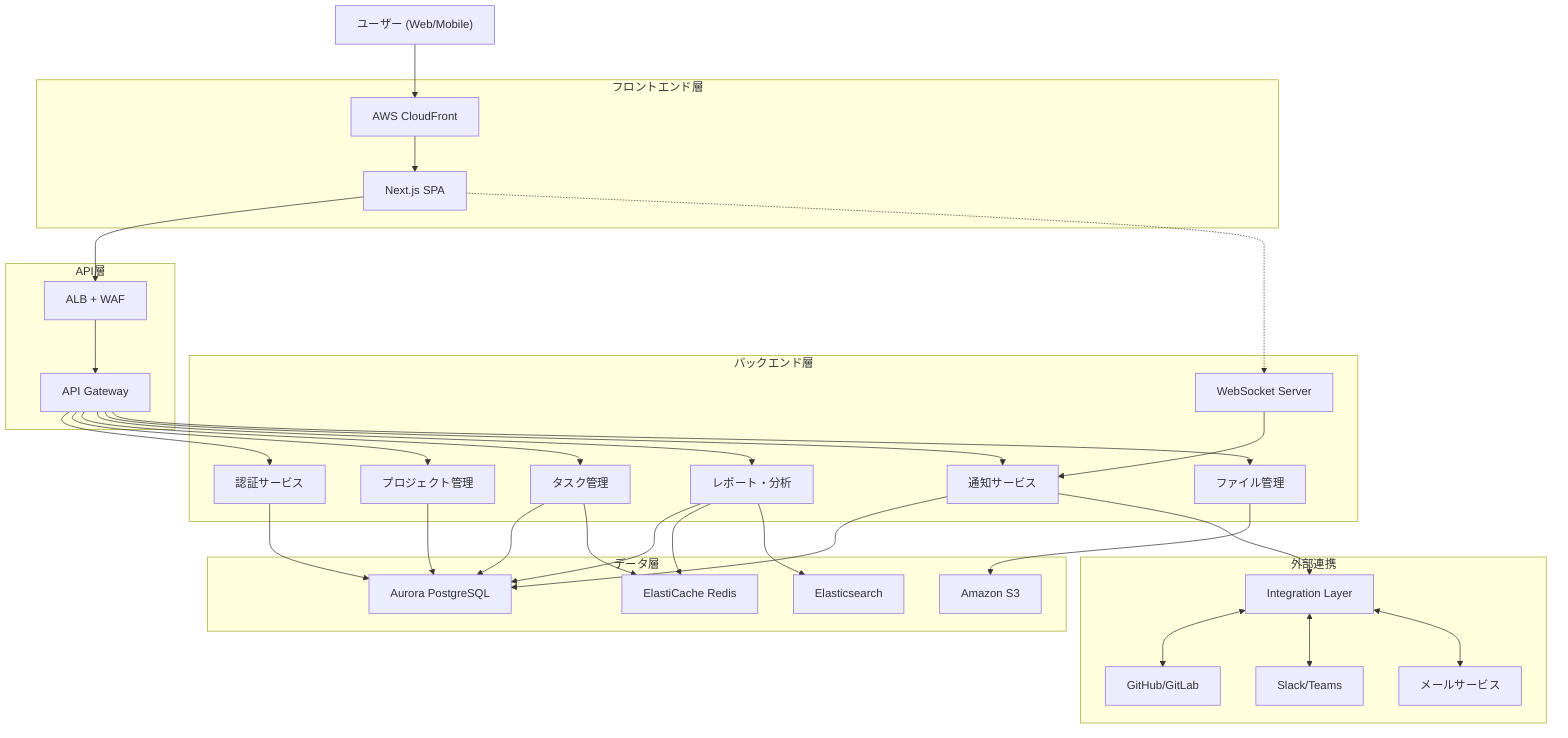flowchart TB
    User["ユーザー (Web/Mobile)"] --> CloudFront
    
    subgraph "フロントエンド層"
        CloudFront["AWS CloudFront"] --> NextJS["Next.js SPA"]
    end
    
    subgraph "API層"
        NextJS --> ALB["ALB + WAF"]
        ALB --> APIGateway["API Gateway"]
    end
    
    subgraph "バックエンド層"
        APIGateway --> AuthService["認証サービス"]
        APIGateway --> ProjectService["プロジェクト管理"]
        APIGateway --> TaskService["タスク管理"]
        APIGateway --> ReportService["レポート・分析"]
        APIGateway --> NotificationService["通知サービス"]
        APIGateway --> FileService["ファイル管理"]
        
        WSServer["WebSocket Server"] --> NotificationService
    end
    
    subgraph "データ層"
        AuthService --> RDS["Aurora PostgreSQL"]
        ProjectService --> RDS
        TaskService --> RDS
        ReportService --> RDS
        NotificationService --> RDS
        
        TaskService --> Redis["ElastiCache Redis"]
        ReportService --> Redis
        ReportService --> ES["Elasticsearch"]
        
        FileService --> S3["Amazon S3"]
    end
    
    subgraph "外部連携"
        IntegrationLayer["Integration Layer"]
        IntegrationLayer <--> GitHub["GitHub/GitLab"]
        IntegrationLayer <--> Slack["Slack/Teams"]
        IntegrationLayer <--> Email["メールサービス"]
        
        NotificationService --> IntegrationLayer
    end
    
    NextJS -.-> WSServer